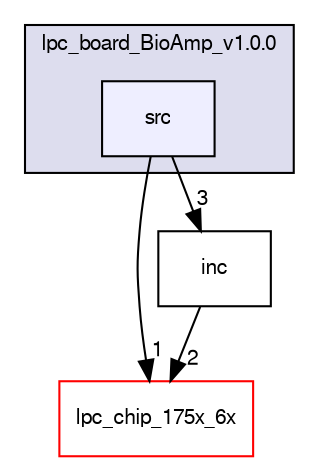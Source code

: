 digraph "src" {
  compound=true
  node [ fontsize="10", fontname="FreeSans"];
  edge [ labelfontsize="10", labelfontname="FreeSans"];
  subgraph clusterdir_724165c7e7a69ac7ebd5d2d664516dc4 {
    graph [ bgcolor="#ddddee", pencolor="black", label="lpc_board_BioAmp_v1.0.0" fontname="FreeSans", fontsize="10", URL="dir_724165c7e7a69ac7ebd5d2d664516dc4.html"]
  dir_8b7ea7110e6f42d10e835302db65e0fe [shape=box, label="src", style="filled", fillcolor="#eeeeff", pencolor="black", URL="dir_8b7ea7110e6f42d10e835302db65e0fe.html"];
  }
  dir_8087890dbc618c524e550df49f6346f0 [shape=box label="lpc_chip_175x_6x" fillcolor="white" style="filled" color="red" URL="dir_8087890dbc618c524e550df49f6346f0.html"];
  dir_f59e31b2919a02b5a1277a4b2f956ca9 [shape=box label="inc" URL="dir_f59e31b2919a02b5a1277a4b2f956ca9.html"];
  dir_8b7ea7110e6f42d10e835302db65e0fe->dir_8087890dbc618c524e550df49f6346f0 [headlabel="1", labeldistance=1.5 headhref="dir_000005_000000.html"];
  dir_8b7ea7110e6f42d10e835302db65e0fe->dir_f59e31b2919a02b5a1277a4b2f956ca9 [headlabel="3", labeldistance=1.5 headhref="dir_000005_000006.html"];
  dir_f59e31b2919a02b5a1277a4b2f956ca9->dir_8087890dbc618c524e550df49f6346f0 [headlabel="2", labeldistance=1.5 headhref="dir_000006_000000.html"];
}
